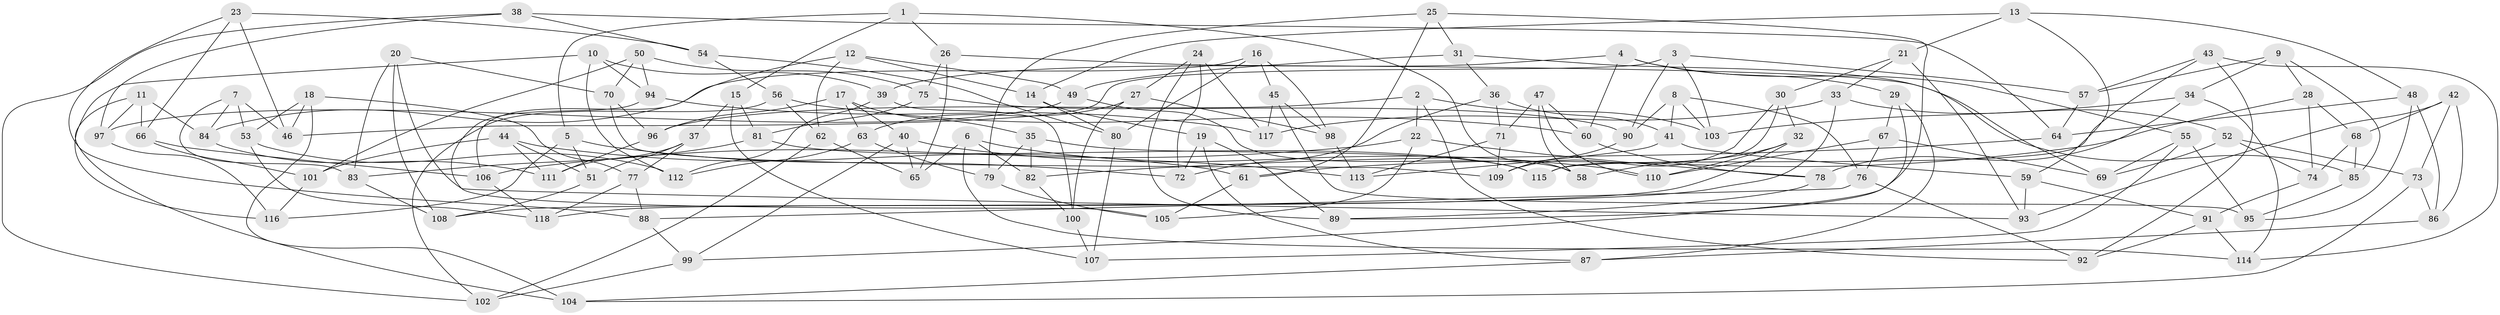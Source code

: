 // Generated by graph-tools (version 1.1) at 2025/16/03/09/25 04:16:25]
// undirected, 118 vertices, 236 edges
graph export_dot {
graph [start="1"]
  node [color=gray90,style=filled];
  1;
  2;
  3;
  4;
  5;
  6;
  7;
  8;
  9;
  10;
  11;
  12;
  13;
  14;
  15;
  16;
  17;
  18;
  19;
  20;
  21;
  22;
  23;
  24;
  25;
  26;
  27;
  28;
  29;
  30;
  31;
  32;
  33;
  34;
  35;
  36;
  37;
  38;
  39;
  40;
  41;
  42;
  43;
  44;
  45;
  46;
  47;
  48;
  49;
  50;
  51;
  52;
  53;
  54;
  55;
  56;
  57;
  58;
  59;
  60;
  61;
  62;
  63;
  64;
  65;
  66;
  67;
  68;
  69;
  70;
  71;
  72;
  73;
  74;
  75;
  76;
  77;
  78;
  79;
  80;
  81;
  82;
  83;
  84;
  85;
  86;
  87;
  88;
  89;
  90;
  91;
  92;
  93;
  94;
  95;
  96;
  97;
  98;
  99;
  100;
  101;
  102;
  103;
  104;
  105;
  106;
  107;
  108;
  109;
  110;
  111;
  112;
  113;
  114;
  115;
  116;
  117;
  118;
  1 -- 15;
  1 -- 58;
  1 -- 26;
  1 -- 5;
  2 -- 22;
  2 -- 96;
  2 -- 92;
  2 -- 103;
  3 -- 57;
  3 -- 46;
  3 -- 103;
  3 -- 90;
  4 -- 39;
  4 -- 55;
  4 -- 60;
  4 -- 29;
  5 -- 116;
  5 -- 51;
  5 -- 72;
  6 -- 114;
  6 -- 65;
  6 -- 113;
  6 -- 82;
  7 -- 46;
  7 -- 53;
  7 -- 83;
  7 -- 84;
  8 -- 103;
  8 -- 76;
  8 -- 90;
  8 -- 41;
  9 -- 85;
  9 -- 28;
  9 -- 57;
  9 -- 34;
  10 -- 94;
  10 -- 112;
  10 -- 39;
  10 -- 116;
  11 -- 97;
  11 -- 84;
  11 -- 104;
  11 -- 66;
  12 -- 62;
  12 -- 106;
  12 -- 14;
  12 -- 49;
  13 -- 59;
  13 -- 14;
  13 -- 21;
  13 -- 48;
  14 -- 80;
  14 -- 19;
  15 -- 107;
  15 -- 37;
  15 -- 81;
  16 -- 45;
  16 -- 98;
  16 -- 80;
  16 -- 84;
  17 -- 40;
  17 -- 35;
  17 -- 63;
  17 -- 96;
  18 -- 77;
  18 -- 104;
  18 -- 53;
  18 -- 46;
  19 -- 89;
  19 -- 87;
  19 -- 72;
  20 -- 70;
  20 -- 93;
  20 -- 108;
  20 -- 83;
  21 -- 33;
  21 -- 30;
  21 -- 93;
  22 -- 106;
  22 -- 78;
  22 -- 105;
  23 -- 66;
  23 -- 46;
  23 -- 88;
  23 -- 54;
  24 -- 89;
  24 -- 72;
  24 -- 27;
  24 -- 117;
  25 -- 31;
  25 -- 79;
  25 -- 89;
  25 -- 61;
  26 -- 65;
  26 -- 75;
  26 -- 85;
  27 -- 98;
  27 -- 100;
  27 -- 63;
  28 -- 61;
  28 -- 74;
  28 -- 68;
  29 -- 99;
  29 -- 87;
  29 -- 67;
  30 -- 115;
  30 -- 32;
  30 -- 109;
  31 -- 69;
  31 -- 36;
  31 -- 49;
  32 -- 108;
  32 -- 58;
  32 -- 110;
  33 -- 52;
  33 -- 117;
  33 -- 118;
  34 -- 114;
  34 -- 103;
  34 -- 78;
  35 -- 82;
  35 -- 115;
  35 -- 79;
  36 -- 72;
  36 -- 71;
  36 -- 41;
  37 -- 51;
  37 -- 77;
  37 -- 111;
  38 -- 54;
  38 -- 64;
  38 -- 97;
  38 -- 102;
  39 -- 100;
  39 -- 112;
  40 -- 99;
  40 -- 110;
  40 -- 65;
  41 -- 113;
  41 -- 59;
  42 -- 86;
  42 -- 68;
  42 -- 93;
  42 -- 73;
  43 -- 92;
  43 -- 115;
  43 -- 57;
  43 -- 114;
  44 -- 61;
  44 -- 51;
  44 -- 111;
  44 -- 101;
  45 -- 98;
  45 -- 95;
  45 -- 117;
  47 -- 71;
  47 -- 58;
  47 -- 110;
  47 -- 60;
  48 -- 86;
  48 -- 64;
  48 -- 95;
  49 -- 58;
  49 -- 97;
  50 -- 70;
  50 -- 101;
  50 -- 75;
  50 -- 94;
  51 -- 108;
  52 -- 73;
  52 -- 74;
  52 -- 69;
  53 -- 112;
  53 -- 118;
  54 -- 56;
  54 -- 80;
  55 -- 107;
  55 -- 69;
  55 -- 95;
  56 -- 60;
  56 -- 102;
  56 -- 62;
  57 -- 64;
  59 -- 93;
  59 -- 91;
  60 -- 78;
  61 -- 105;
  62 -- 65;
  62 -- 102;
  63 -- 79;
  63 -- 112;
  64 -- 82;
  66 -- 101;
  66 -- 106;
  67 -- 110;
  67 -- 76;
  67 -- 69;
  68 -- 74;
  68 -- 85;
  70 -- 109;
  70 -- 96;
  71 -- 109;
  71 -- 113;
  73 -- 104;
  73 -- 86;
  74 -- 91;
  75 -- 81;
  75 -- 90;
  76 -- 88;
  76 -- 92;
  77 -- 118;
  77 -- 88;
  78 -- 89;
  79 -- 105;
  80 -- 107;
  81 -- 115;
  81 -- 83;
  82 -- 100;
  83 -- 108;
  84 -- 111;
  85 -- 95;
  86 -- 87;
  87 -- 104;
  88 -- 99;
  90 -- 109;
  91 -- 92;
  91 -- 114;
  94 -- 105;
  94 -- 117;
  96 -- 111;
  97 -- 116;
  98 -- 113;
  99 -- 102;
  100 -- 107;
  101 -- 116;
  106 -- 118;
}
